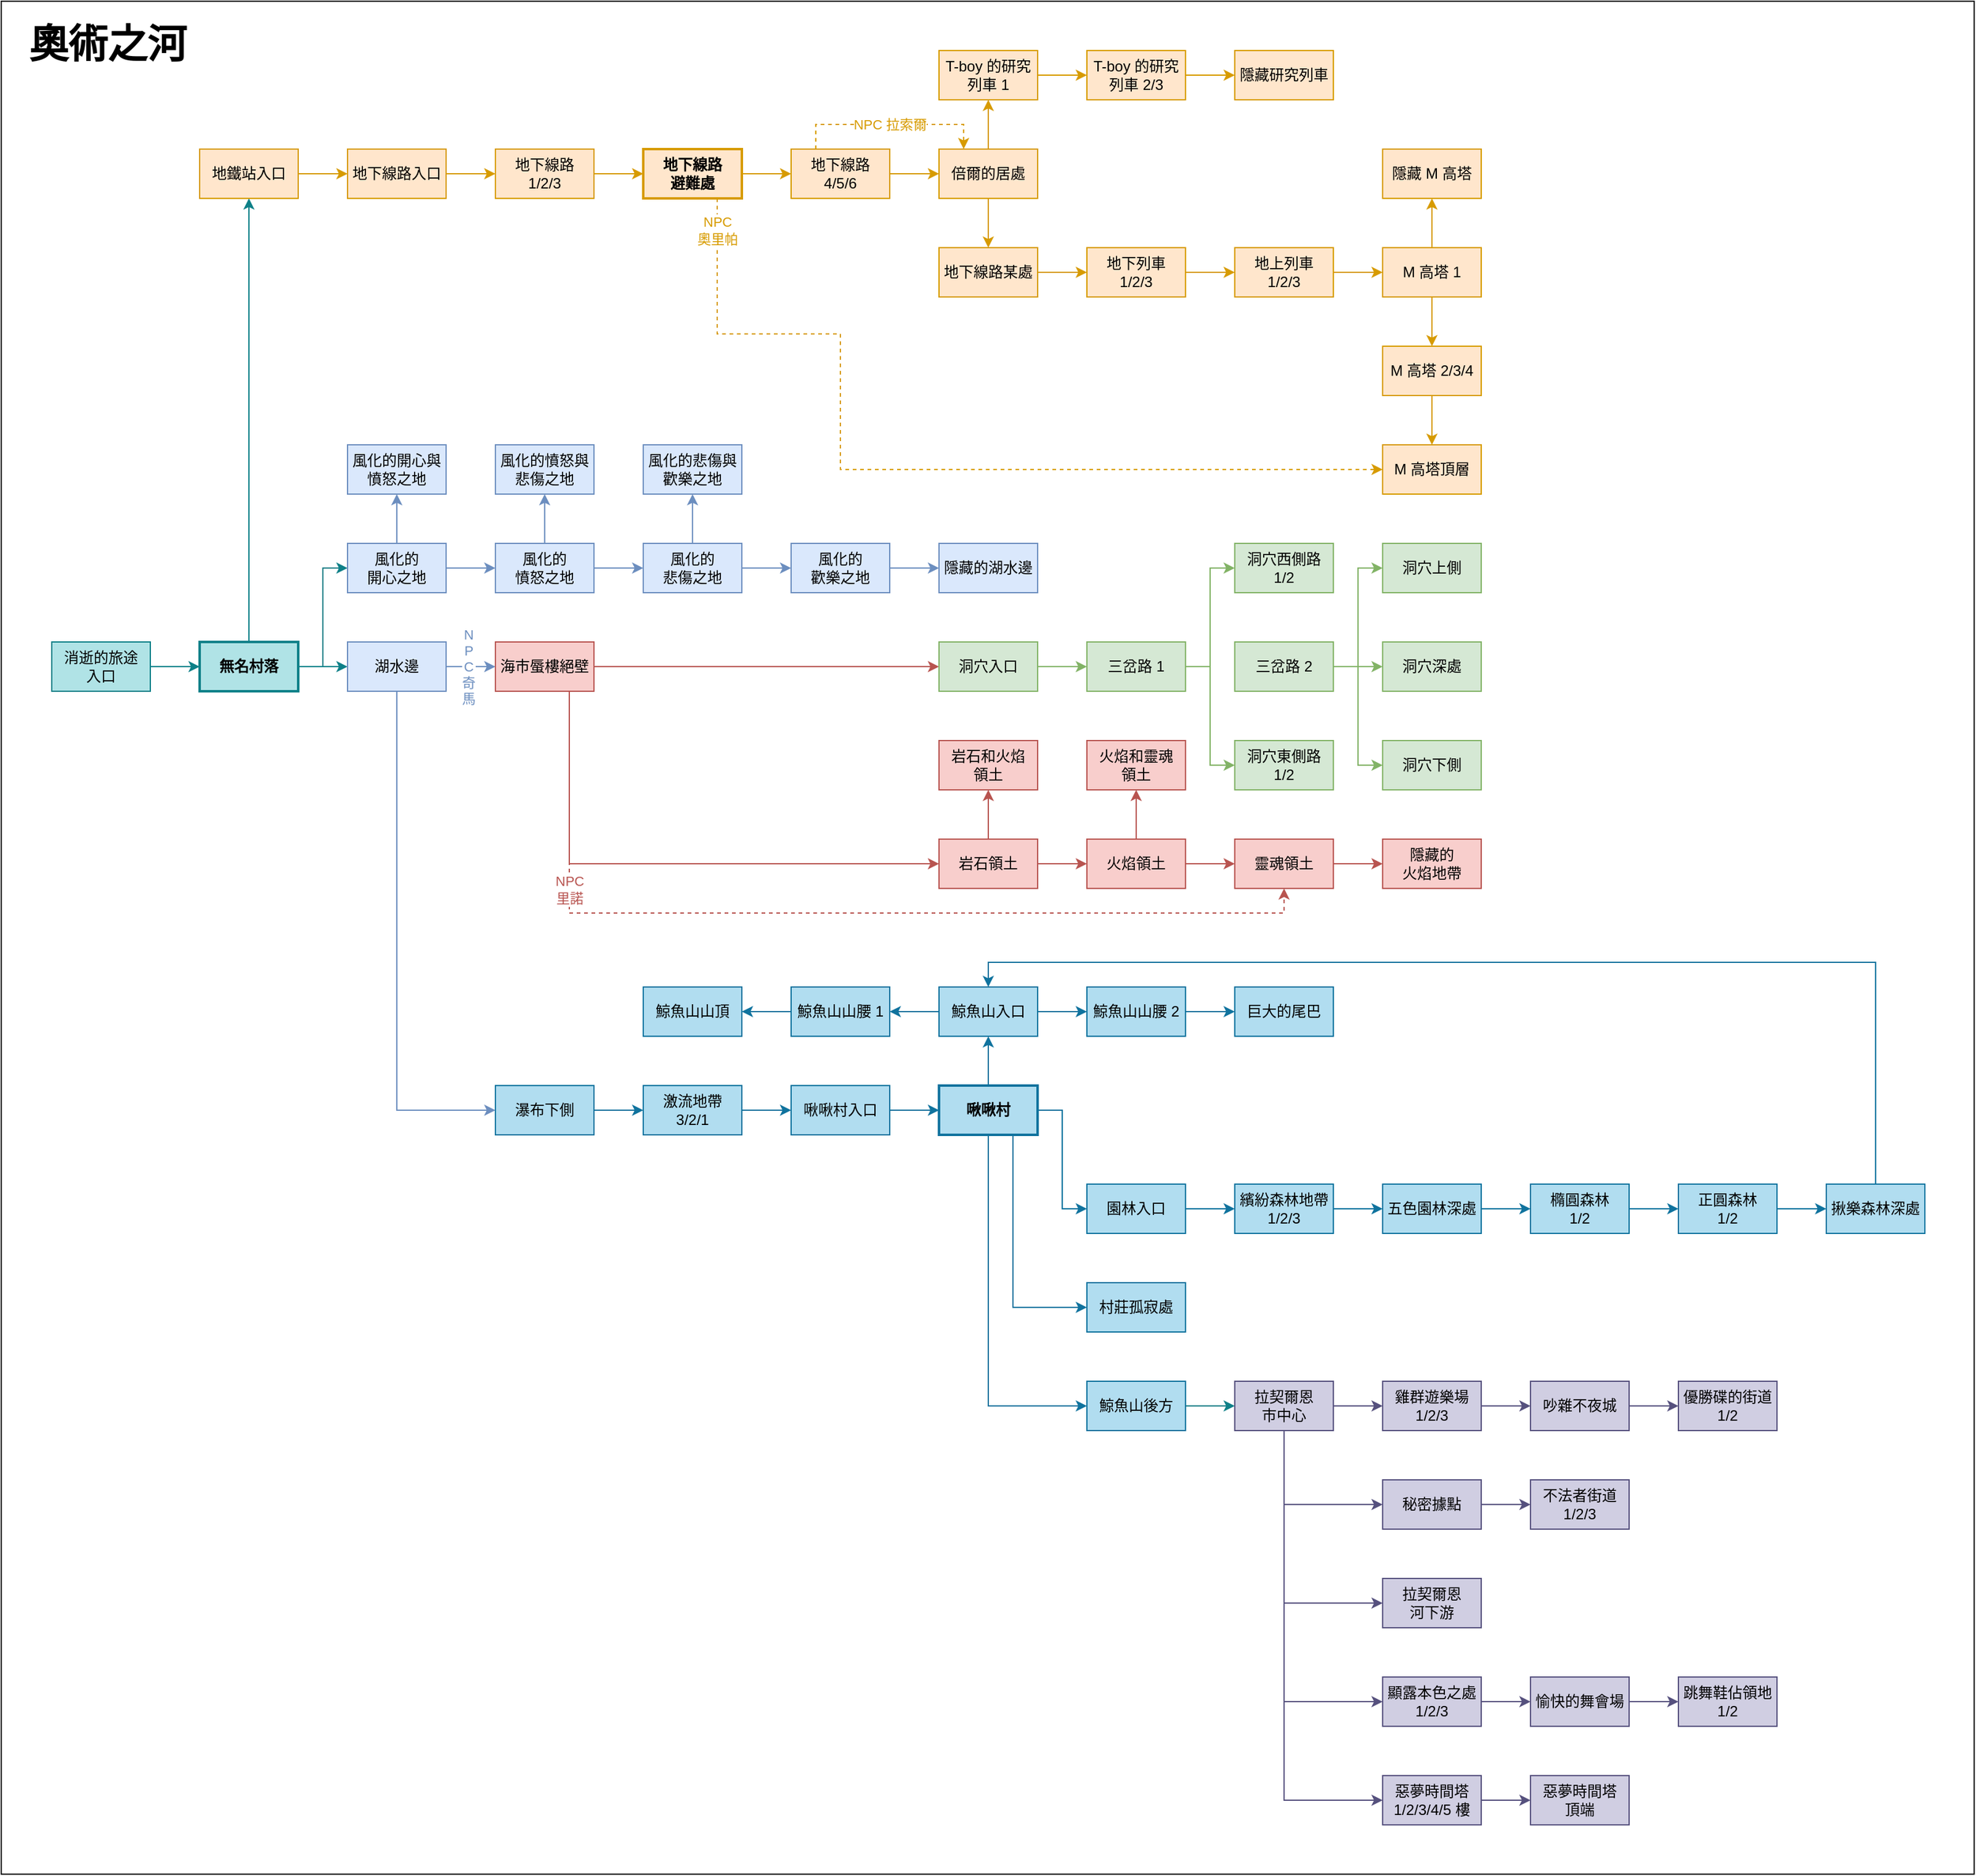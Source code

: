 <mxfile version="24.7.17">
  <diagram name="Page-1" id="98I1_oZJ7lvWs5_vr2ny">
    <mxGraphModel dx="2874" dy="1777" grid="1" gridSize="10" guides="1" tooltips="1" connect="1" arrows="1" fold="1" page="1" pageScale="1" pageWidth="850" pageHeight="1100" math="0" shadow="0">
      <root>
        <mxCell id="0" />
        <mxCell id="1" parent="0" />
        <mxCell id="Q3DIbl1BtEreVl4ZhK06-36" value="" style="rounded=0;whiteSpace=wrap;html=1;" parent="1" vertex="1">
          <mxGeometry x="39" y="40" width="1601" height="1520" as="geometry" />
        </mxCell>
        <mxCell id="d3JcHvjQmQeXnqKImObB-3" style="edgeStyle=orthogonalEdgeStyle;rounded=0;orthogonalLoop=1;jettySize=auto;html=1;exitX=1;exitY=0.5;exitDx=0;exitDy=0;entryX=0;entryY=0.5;entryDx=0;entryDy=0;fillColor=#b0e3e6;strokeColor=#0e8088;" parent="1" source="d3JcHvjQmQeXnqKImObB-1" target="d3JcHvjQmQeXnqKImObB-2" edge="1">
          <mxGeometry relative="1" as="geometry" />
        </mxCell>
        <mxCell id="d3JcHvjQmQeXnqKImObB-1" value="消逝的旅途&lt;br&gt;入口" style="rounded=0;whiteSpace=wrap;html=1;fillColor=#b0e3e6;strokeColor=#0e8088;" parent="1" vertex="1">
          <mxGeometry x="80" y="560" width="80" height="40" as="geometry" />
        </mxCell>
        <mxCell id="d3JcHvjQmQeXnqKImObB-93" style="edgeStyle=orthogonalEdgeStyle;rounded=0;orthogonalLoop=1;jettySize=auto;html=1;exitX=1;exitY=0.5;exitDx=0;exitDy=0;entryX=0;entryY=0.5;entryDx=0;entryDy=0;fillColor=#b0e3e6;strokeColor=#0e8088;" parent="1" source="d3JcHvjQmQeXnqKImObB-2" target="d3JcHvjQmQeXnqKImObB-59" edge="1">
          <mxGeometry relative="1" as="geometry" />
        </mxCell>
        <mxCell id="d3JcHvjQmQeXnqKImObB-96" style="edgeStyle=orthogonalEdgeStyle;rounded=0;orthogonalLoop=1;jettySize=auto;html=1;exitX=1;exitY=0.5;exitDx=0;exitDy=0;entryX=0;entryY=0.5;entryDx=0;entryDy=0;fillColor=#b0e3e6;strokeColor=#0e8088;" parent="1" source="d3JcHvjQmQeXnqKImObB-2" target="d3JcHvjQmQeXnqKImObB-43" edge="1">
          <mxGeometry relative="1" as="geometry" />
        </mxCell>
        <mxCell id="d3JcHvjQmQeXnqKImObB-97" style="edgeStyle=orthogonalEdgeStyle;rounded=0;orthogonalLoop=1;jettySize=auto;html=1;exitX=0.5;exitY=0;exitDx=0;exitDy=0;entryX=0.5;entryY=1;entryDx=0;entryDy=0;fillColor=#b0e3e6;strokeColor=#0e8088;" parent="1" source="d3JcHvjQmQeXnqKImObB-2" target="d3JcHvjQmQeXnqKImObB-4" edge="1">
          <mxGeometry relative="1" as="geometry" />
        </mxCell>
        <mxCell id="d3JcHvjQmQeXnqKImObB-2" value="無名村落" style="rounded=0;whiteSpace=wrap;html=1;fillColor=#b0e3e6;strokeColor=#0e8088;fontStyle=1;strokeWidth=2;" parent="1" vertex="1">
          <mxGeometry x="200" y="560" width="80" height="40" as="geometry" />
        </mxCell>
        <mxCell id="d3JcHvjQmQeXnqKImObB-10" style="edgeStyle=orthogonalEdgeStyle;rounded=0;orthogonalLoop=1;jettySize=auto;html=1;exitX=1;exitY=0.5;exitDx=0;exitDy=0;entryX=0;entryY=0.5;entryDx=0;entryDy=0;fillColor=#ffe6cc;strokeColor=#d79b00;" parent="1" source="d3JcHvjQmQeXnqKImObB-4" target="d3JcHvjQmQeXnqKImObB-5" edge="1">
          <mxGeometry relative="1" as="geometry" />
        </mxCell>
        <mxCell id="d3JcHvjQmQeXnqKImObB-4" value="地鐵站入口" style="rounded=0;whiteSpace=wrap;html=1;fillColor=#ffe6cc;strokeColor=#d79b00;" parent="1" vertex="1">
          <mxGeometry x="200" y="160" width="80" height="40" as="geometry" />
        </mxCell>
        <mxCell id="d3JcHvjQmQeXnqKImObB-11" style="edgeStyle=orthogonalEdgeStyle;rounded=0;orthogonalLoop=1;jettySize=auto;html=1;exitX=1;exitY=0.5;exitDx=0;exitDy=0;entryX=0;entryY=0.5;entryDx=0;entryDy=0;fillColor=#ffe6cc;strokeColor=#d79b00;" parent="1" source="d3JcHvjQmQeXnqKImObB-5" target="d3JcHvjQmQeXnqKImObB-6" edge="1">
          <mxGeometry relative="1" as="geometry" />
        </mxCell>
        <mxCell id="d3JcHvjQmQeXnqKImObB-5" value="地下線路入口" style="rounded=0;whiteSpace=wrap;html=1;fillColor=#ffe6cc;strokeColor=#d79b00;" parent="1" vertex="1">
          <mxGeometry x="320" y="160" width="80" height="40" as="geometry" />
        </mxCell>
        <mxCell id="d3JcHvjQmQeXnqKImObB-12" style="edgeStyle=orthogonalEdgeStyle;rounded=0;orthogonalLoop=1;jettySize=auto;html=1;exitX=1;exitY=0.5;exitDx=0;exitDy=0;entryX=0;entryY=0.5;entryDx=0;entryDy=0;fillColor=#ffe6cc;strokeColor=#d79b00;" parent="1" source="d3JcHvjQmQeXnqKImObB-6" target="d3JcHvjQmQeXnqKImObB-9" edge="1">
          <mxGeometry relative="1" as="geometry">
            <mxPoint x="560" y="180" as="targetPoint" />
          </mxGeometry>
        </mxCell>
        <mxCell id="d3JcHvjQmQeXnqKImObB-6" value="地下線路 1/2/3" style="rounded=0;whiteSpace=wrap;html=1;fillColor=#ffe6cc;strokeColor=#d79b00;" parent="1" vertex="1">
          <mxGeometry x="440" y="160" width="80" height="40" as="geometry" />
        </mxCell>
        <mxCell id="d3JcHvjQmQeXnqKImObB-16" style="edgeStyle=orthogonalEdgeStyle;rounded=0;orthogonalLoop=1;jettySize=auto;html=1;exitX=1;exitY=0.5;exitDx=0;exitDy=0;entryX=0;entryY=0.5;entryDx=0;entryDy=0;fillColor=#ffe6cc;strokeColor=#d79b00;" parent="1" source="d3JcHvjQmQeXnqKImObB-9" target="d3JcHvjQmQeXnqKImObB-15" edge="1">
          <mxGeometry relative="1" as="geometry" />
        </mxCell>
        <mxCell id="uA6WqvITDLGF0Sce4mHZ-1" style="edgeStyle=orthogonalEdgeStyle;rounded=0;orthogonalLoop=1;jettySize=auto;html=1;exitX=0.75;exitY=1;exitDx=0;exitDy=0;entryX=0;entryY=0.5;entryDx=0;entryDy=0;dashed=1;fillColor=#ffe6cc;strokeColor=#d79b00;" parent="1" source="d3JcHvjQmQeXnqKImObB-9" target="d3JcHvjQmQeXnqKImObB-32" edge="1">
          <mxGeometry relative="1" as="geometry">
            <Array as="points">
              <mxPoint x="620" y="310" />
              <mxPoint x="720" y="310" />
              <mxPoint x="720" y="420" />
            </Array>
          </mxGeometry>
        </mxCell>
        <mxCell id="uA6WqvITDLGF0Sce4mHZ-2" value="NPC&lt;br&gt;奧里帕" style="edgeLabel;html=1;align=center;verticalAlign=middle;resizable=0;points=[];fontColor=#D79B00;" parent="uA6WqvITDLGF0Sce4mHZ-1" vertex="1" connectable="0">
          <mxGeometry x="-0.931" relative="1" as="geometry">
            <mxPoint as="offset" />
          </mxGeometry>
        </mxCell>
        <mxCell id="d3JcHvjQmQeXnqKImObB-9" value="地下線路&lt;br&gt;避難處" style="rounded=0;whiteSpace=wrap;html=1;fillColor=#ffe6cc;strokeColor=#d79b00;fontStyle=1;strokeWidth=2;" parent="1" vertex="1">
          <mxGeometry x="560" y="160" width="80" height="40" as="geometry" />
        </mxCell>
        <mxCell id="d3JcHvjQmQeXnqKImObB-25" style="edgeStyle=orthogonalEdgeStyle;rounded=0;orthogonalLoop=1;jettySize=auto;html=1;exitX=1;exitY=0.5;exitDx=0;exitDy=0;entryX=0;entryY=0.5;entryDx=0;entryDy=0;fillColor=#ffe6cc;strokeColor=#d79b00;" parent="1" source="d3JcHvjQmQeXnqKImObB-15" target="d3JcHvjQmQeXnqKImObB-21" edge="1">
          <mxGeometry relative="1" as="geometry" />
        </mxCell>
        <mxCell id="SFGJ2DjizF-hznq4Pdk7-2" style="edgeStyle=orthogonalEdgeStyle;rounded=0;orthogonalLoop=1;jettySize=auto;html=1;exitX=0.25;exitY=0;exitDx=0;exitDy=0;entryX=0.25;entryY=0;entryDx=0;entryDy=0;fillColor=#ffe6cc;strokeColor=#d79b00;dashed=1;" parent="1" source="d3JcHvjQmQeXnqKImObB-15" target="d3JcHvjQmQeXnqKImObB-21" edge="1">
          <mxGeometry relative="1" as="geometry" />
        </mxCell>
        <mxCell id="SFGJ2DjizF-hznq4Pdk7-3" value="NPC 拉索爾" style="edgeLabel;html=1;align=center;verticalAlign=middle;resizable=0;points=[];fontColor=#D79B00;" parent="SFGJ2DjizF-hznq4Pdk7-2" vertex="1" connectable="0">
          <mxGeometry x="-0.438" y="-4" relative="1" as="geometry">
            <mxPoint x="35" y="-4" as="offset" />
          </mxGeometry>
        </mxCell>
        <mxCell id="d3JcHvjQmQeXnqKImObB-15" value="地下線路 4/5/6" style="rounded=0;whiteSpace=wrap;html=1;fillColor=#ffe6cc;strokeColor=#d79b00;" parent="1" vertex="1">
          <mxGeometry x="680" y="160" width="80" height="40" as="geometry" />
        </mxCell>
        <mxCell id="d3JcHvjQmQeXnqKImObB-26" style="edgeStyle=orthogonalEdgeStyle;rounded=0;orthogonalLoop=1;jettySize=auto;html=1;exitX=0.5;exitY=1;exitDx=0;exitDy=0;entryX=0.5;entryY=0;entryDx=0;entryDy=0;fillColor=#ffe6cc;strokeColor=#d79b00;" parent="1" source="d3JcHvjQmQeXnqKImObB-21" target="d3JcHvjQmQeXnqKImObB-22" edge="1">
          <mxGeometry relative="1" as="geometry" />
        </mxCell>
        <mxCell id="SFGJ2DjizF-hznq4Pdk7-1" style="edgeStyle=orthogonalEdgeStyle;rounded=0;orthogonalLoop=1;jettySize=auto;html=1;exitX=0.5;exitY=0;exitDx=0;exitDy=0;entryX=0.5;entryY=1;entryDx=0;entryDy=0;fillColor=#ffe6cc;strokeColor=#d79b00;" parent="1" source="d3JcHvjQmQeXnqKImObB-21" target="d3JcHvjQmQeXnqKImObB-37" edge="1">
          <mxGeometry relative="1" as="geometry" />
        </mxCell>
        <mxCell id="d3JcHvjQmQeXnqKImObB-21" value="倍爾的居處" style="rounded=0;whiteSpace=wrap;html=1;fillColor=#ffe6cc;strokeColor=#d79b00;" parent="1" vertex="1">
          <mxGeometry x="800" y="160" width="80" height="40" as="geometry" />
        </mxCell>
        <mxCell id="d3JcHvjQmQeXnqKImObB-27" style="edgeStyle=orthogonalEdgeStyle;rounded=0;orthogonalLoop=1;jettySize=auto;html=1;exitX=1;exitY=0.5;exitDx=0;exitDy=0;entryX=0;entryY=0.5;entryDx=0;entryDy=0;fillColor=#ffe6cc;strokeColor=#d79b00;" parent="1" source="d3JcHvjQmQeXnqKImObB-22" target="d3JcHvjQmQeXnqKImObB-23" edge="1">
          <mxGeometry relative="1" as="geometry" />
        </mxCell>
        <mxCell id="d3JcHvjQmQeXnqKImObB-22" value="地下線路某處" style="rounded=0;whiteSpace=wrap;html=1;fillColor=#ffe6cc;strokeColor=#d79b00;" parent="1" vertex="1">
          <mxGeometry x="800" y="240" width="80" height="40" as="geometry" />
        </mxCell>
        <mxCell id="d3JcHvjQmQeXnqKImObB-28" style="edgeStyle=orthogonalEdgeStyle;rounded=0;orthogonalLoop=1;jettySize=auto;html=1;exitX=1;exitY=0.5;exitDx=0;exitDy=0;entryX=0;entryY=0.5;entryDx=0;entryDy=0;fillColor=#ffe6cc;strokeColor=#d79b00;" parent="1" source="d3JcHvjQmQeXnqKImObB-23" target="d3JcHvjQmQeXnqKImObB-24" edge="1">
          <mxGeometry relative="1" as="geometry" />
        </mxCell>
        <mxCell id="d3JcHvjQmQeXnqKImObB-23" value="地下列車 1/2/3" style="rounded=0;whiteSpace=wrap;html=1;fillColor=#ffe6cc;strokeColor=#d79b00;" parent="1" vertex="1">
          <mxGeometry x="920" y="240" width="80" height="40" as="geometry" />
        </mxCell>
        <mxCell id="d3JcHvjQmQeXnqKImObB-33" style="edgeStyle=orthogonalEdgeStyle;rounded=0;orthogonalLoop=1;jettySize=auto;html=1;exitX=1;exitY=0.5;exitDx=0;exitDy=0;entryX=0;entryY=0.5;entryDx=0;entryDy=0;fillColor=#ffe6cc;strokeColor=#d79b00;" parent="1" source="d3JcHvjQmQeXnqKImObB-24" target="d3JcHvjQmQeXnqKImObB-29" edge="1">
          <mxGeometry relative="1" as="geometry" />
        </mxCell>
        <mxCell id="d3JcHvjQmQeXnqKImObB-24" value="地上列車 1/2/3" style="rounded=0;whiteSpace=wrap;html=1;fillColor=#ffe6cc;strokeColor=#d79b00;" parent="1" vertex="1">
          <mxGeometry x="1040" y="240" width="80" height="40" as="geometry" />
        </mxCell>
        <mxCell id="d3JcHvjQmQeXnqKImObB-35" style="edgeStyle=orthogonalEdgeStyle;rounded=0;orthogonalLoop=1;jettySize=auto;html=1;exitX=0.5;exitY=1;exitDx=0;exitDy=0;entryX=0.5;entryY=0;entryDx=0;entryDy=0;fillColor=#ffe6cc;strokeColor=#d79b00;" parent="1" source="d3JcHvjQmQeXnqKImObB-29" target="d3JcHvjQmQeXnqKImObB-31" edge="1">
          <mxGeometry relative="1" as="geometry" />
        </mxCell>
        <mxCell id="d3JcHvjQmQeXnqKImObB-62" style="edgeStyle=orthogonalEdgeStyle;rounded=0;orthogonalLoop=1;jettySize=auto;html=1;exitX=0.5;exitY=0;exitDx=0;exitDy=0;entryX=0.5;entryY=1;entryDx=0;entryDy=0;fillColor=#ffe6cc;strokeColor=#d79b00;" parent="1" source="d3JcHvjQmQeXnqKImObB-29" target="d3JcHvjQmQeXnqKImObB-30" edge="1">
          <mxGeometry relative="1" as="geometry" />
        </mxCell>
        <mxCell id="d3JcHvjQmQeXnqKImObB-29" value="M 高塔 1" style="rounded=0;whiteSpace=wrap;html=1;fillColor=#ffe6cc;strokeColor=#d79b00;" parent="1" vertex="1">
          <mxGeometry x="1160" y="240" width="80" height="40" as="geometry" />
        </mxCell>
        <mxCell id="d3JcHvjQmQeXnqKImObB-30" value="隱藏 M 高塔" style="rounded=0;whiteSpace=wrap;html=1;fillColor=#ffe6cc;strokeColor=#d79b00;" parent="1" vertex="1">
          <mxGeometry x="1160" y="160" width="80" height="40" as="geometry" />
        </mxCell>
        <mxCell id="d3JcHvjQmQeXnqKImObB-36" style="edgeStyle=orthogonalEdgeStyle;rounded=0;orthogonalLoop=1;jettySize=auto;html=1;exitX=0.5;exitY=1;exitDx=0;exitDy=0;entryX=0.5;entryY=0;entryDx=0;entryDy=0;fillColor=#ffe6cc;strokeColor=#d79b00;" parent="1" source="d3JcHvjQmQeXnqKImObB-31" target="d3JcHvjQmQeXnqKImObB-32" edge="1">
          <mxGeometry relative="1" as="geometry" />
        </mxCell>
        <mxCell id="d3JcHvjQmQeXnqKImObB-31" value="M 高塔 2/3/4" style="rounded=0;whiteSpace=wrap;html=1;fillColor=#ffe6cc;strokeColor=#d79b00;" parent="1" vertex="1">
          <mxGeometry x="1160" y="320" width="80" height="40" as="geometry" />
        </mxCell>
        <mxCell id="d3JcHvjQmQeXnqKImObB-32" value="M 高塔頂層" style="rounded=0;whiteSpace=wrap;html=1;fillColor=#ffe6cc;strokeColor=#d79b00;" parent="1" vertex="1">
          <mxGeometry x="1160" y="400" width="80" height="40" as="geometry" />
        </mxCell>
        <mxCell id="d3JcHvjQmQeXnqKImObB-39" style="edgeStyle=orthogonalEdgeStyle;rounded=0;orthogonalLoop=1;jettySize=auto;html=1;exitX=1;exitY=0.5;exitDx=0;exitDy=0;fillColor=#ffe6cc;strokeColor=#d79b00;" parent="1" source="d3JcHvjQmQeXnqKImObB-37" target="d3JcHvjQmQeXnqKImObB-38" edge="1">
          <mxGeometry relative="1" as="geometry" />
        </mxCell>
        <mxCell id="d3JcHvjQmQeXnqKImObB-37" value="T-boy 的研究列車 1" style="rounded=0;whiteSpace=wrap;html=1;fillColor=#ffe6cc;strokeColor=#d79b00;" parent="1" vertex="1">
          <mxGeometry x="800" y="80" width="80" height="40" as="geometry" />
        </mxCell>
        <mxCell id="d3JcHvjQmQeXnqKImObB-41" style="edgeStyle=orthogonalEdgeStyle;rounded=0;orthogonalLoop=1;jettySize=auto;html=1;exitX=1;exitY=0.5;exitDx=0;exitDy=0;entryX=0;entryY=0.5;entryDx=0;entryDy=0;fillColor=#ffe6cc;strokeColor=#d79b00;" parent="1" source="d3JcHvjQmQeXnqKImObB-38" target="d3JcHvjQmQeXnqKImObB-40" edge="1">
          <mxGeometry relative="1" as="geometry" />
        </mxCell>
        <mxCell id="d3JcHvjQmQeXnqKImObB-38" value="T-boy 的研究列車 2/3" style="rounded=0;whiteSpace=wrap;html=1;fillColor=#ffe6cc;strokeColor=#d79b00;" parent="1" vertex="1">
          <mxGeometry x="920" y="80" width="80" height="40" as="geometry" />
        </mxCell>
        <mxCell id="d3JcHvjQmQeXnqKImObB-40" value="隱藏研究列車" style="rounded=0;whiteSpace=wrap;html=1;fillColor=#ffe6cc;strokeColor=#d79b00;" parent="1" vertex="1">
          <mxGeometry x="1040" y="80" width="80" height="40" as="geometry" />
        </mxCell>
        <mxCell id="d3JcHvjQmQeXnqKImObB-52" style="edgeStyle=orthogonalEdgeStyle;rounded=0;orthogonalLoop=1;jettySize=auto;html=1;exitX=1;exitY=0.5;exitDx=0;exitDy=0;entryX=0;entryY=0.5;entryDx=0;entryDy=0;fillColor=#dae8fc;strokeColor=#6c8ebf;" parent="1" source="d3JcHvjQmQeXnqKImObB-43" target="d3JcHvjQmQeXnqKImObB-45" edge="1">
          <mxGeometry relative="1" as="geometry" />
        </mxCell>
        <mxCell id="d3JcHvjQmQeXnqKImObB-56" style="edgeStyle=orthogonalEdgeStyle;rounded=0;orthogonalLoop=1;jettySize=auto;html=1;exitX=0.5;exitY=0;exitDx=0;exitDy=0;entryX=0.5;entryY=1;entryDx=0;entryDy=0;fillColor=#dae8fc;strokeColor=#6c8ebf;" parent="1" source="d3JcHvjQmQeXnqKImObB-43" target="d3JcHvjQmQeXnqKImObB-44" edge="1">
          <mxGeometry relative="1" as="geometry" />
        </mxCell>
        <mxCell id="d3JcHvjQmQeXnqKImObB-43" value="風化的&lt;br&gt;開心之地" style="rounded=0;whiteSpace=wrap;html=1;fillColor=#dae8fc;strokeColor=#6c8ebf;" parent="1" vertex="1">
          <mxGeometry x="320" y="480" width="80" height="40" as="geometry" />
        </mxCell>
        <mxCell id="d3JcHvjQmQeXnqKImObB-44" value="風化的開心與憤怒之地" style="rounded=0;whiteSpace=wrap;html=1;fillColor=#dae8fc;strokeColor=#6c8ebf;" parent="1" vertex="1">
          <mxGeometry x="320" y="400" width="80" height="40" as="geometry" />
        </mxCell>
        <mxCell id="d3JcHvjQmQeXnqKImObB-53" style="edgeStyle=orthogonalEdgeStyle;rounded=0;orthogonalLoop=1;jettySize=auto;html=1;exitX=1;exitY=0.5;exitDx=0;exitDy=0;entryX=0;entryY=0.5;entryDx=0;entryDy=0;fillColor=#dae8fc;strokeColor=#6c8ebf;" parent="1" source="d3JcHvjQmQeXnqKImObB-45" target="d3JcHvjQmQeXnqKImObB-47" edge="1">
          <mxGeometry relative="1" as="geometry" />
        </mxCell>
        <mxCell id="d3JcHvjQmQeXnqKImObB-57" style="edgeStyle=orthogonalEdgeStyle;rounded=0;orthogonalLoop=1;jettySize=auto;html=1;exitX=0.5;exitY=0;exitDx=0;exitDy=0;entryX=0.5;entryY=1;entryDx=0;entryDy=0;fillColor=#dae8fc;strokeColor=#6c8ebf;" parent="1" source="d3JcHvjQmQeXnqKImObB-45" target="d3JcHvjQmQeXnqKImObB-46" edge="1">
          <mxGeometry relative="1" as="geometry" />
        </mxCell>
        <mxCell id="d3JcHvjQmQeXnqKImObB-45" value="風化的&lt;br&gt;憤怒之地" style="rounded=0;whiteSpace=wrap;html=1;fillColor=#dae8fc;strokeColor=#6c8ebf;" parent="1" vertex="1">
          <mxGeometry x="440" y="480" width="80" height="40" as="geometry" />
        </mxCell>
        <mxCell id="d3JcHvjQmQeXnqKImObB-46" value="風化的憤怒與悲傷之地" style="rounded=0;whiteSpace=wrap;html=1;fillColor=#dae8fc;strokeColor=#6c8ebf;" parent="1" vertex="1">
          <mxGeometry x="440" y="400" width="80" height="40" as="geometry" />
        </mxCell>
        <mxCell id="d3JcHvjQmQeXnqKImObB-54" style="edgeStyle=orthogonalEdgeStyle;rounded=0;orthogonalLoop=1;jettySize=auto;html=1;exitX=1;exitY=0.5;exitDx=0;exitDy=0;entryX=0;entryY=0.5;entryDx=0;entryDy=0;fillColor=#dae8fc;strokeColor=#6c8ebf;" parent="1" source="d3JcHvjQmQeXnqKImObB-47" target="d3JcHvjQmQeXnqKImObB-49" edge="1">
          <mxGeometry relative="1" as="geometry" />
        </mxCell>
        <mxCell id="d3JcHvjQmQeXnqKImObB-58" style="edgeStyle=orthogonalEdgeStyle;rounded=0;orthogonalLoop=1;jettySize=auto;html=1;exitX=0.5;exitY=0;exitDx=0;exitDy=0;entryX=0.5;entryY=1;entryDx=0;entryDy=0;fillColor=#dae8fc;strokeColor=#6c8ebf;" parent="1" source="d3JcHvjQmQeXnqKImObB-47" target="d3JcHvjQmQeXnqKImObB-48" edge="1">
          <mxGeometry relative="1" as="geometry" />
        </mxCell>
        <mxCell id="d3JcHvjQmQeXnqKImObB-47" value="風化的&lt;br&gt;悲傷之地" style="rounded=0;whiteSpace=wrap;html=1;fillColor=#dae8fc;strokeColor=#6c8ebf;" parent="1" vertex="1">
          <mxGeometry x="560" y="480" width="80" height="40" as="geometry" />
        </mxCell>
        <mxCell id="d3JcHvjQmQeXnqKImObB-48" value="風化的悲傷與歡樂之地" style="rounded=0;whiteSpace=wrap;html=1;fillColor=#dae8fc;strokeColor=#6c8ebf;" parent="1" vertex="1">
          <mxGeometry x="560" y="400" width="80" height="40" as="geometry" />
        </mxCell>
        <mxCell id="d3JcHvjQmQeXnqKImObB-92" style="edgeStyle=orthogonalEdgeStyle;rounded=0;orthogonalLoop=1;jettySize=auto;html=1;exitX=1;exitY=0.5;exitDx=0;exitDy=0;entryX=0;entryY=0.5;entryDx=0;entryDy=0;fillColor=#dae8fc;strokeColor=#6c8ebf;" parent="1" source="d3JcHvjQmQeXnqKImObB-49" target="d3JcHvjQmQeXnqKImObB-51" edge="1">
          <mxGeometry relative="1" as="geometry" />
        </mxCell>
        <mxCell id="d3JcHvjQmQeXnqKImObB-49" value="風化的&lt;br&gt;歡樂之地" style="rounded=0;whiteSpace=wrap;html=1;fillColor=#dae8fc;strokeColor=#6c8ebf;" parent="1" vertex="1">
          <mxGeometry x="680" y="480" width="80" height="40" as="geometry" />
        </mxCell>
        <mxCell id="d3JcHvjQmQeXnqKImObB-51" value="隱藏的湖水邊" style="rounded=0;whiteSpace=wrap;html=1;fillColor=#dae8fc;strokeColor=#6c8ebf;" parent="1" vertex="1">
          <mxGeometry x="800" y="480" width="80" height="40" as="geometry" />
        </mxCell>
        <mxCell id="d3JcHvjQmQeXnqKImObB-78" style="edgeStyle=orthogonalEdgeStyle;rounded=0;orthogonalLoop=1;jettySize=auto;html=1;exitX=1;exitY=0.5;exitDx=0;exitDy=0;fillColor=#dae8fc;strokeColor=#6c8ebf;" parent="1" source="d3JcHvjQmQeXnqKImObB-59" target="d3JcHvjQmQeXnqKImObB-60" edge="1">
          <mxGeometry relative="1" as="geometry" />
        </mxCell>
        <mxCell id="uA6WqvITDLGF0Sce4mHZ-5" value="&lt;div&gt;N&lt;br&gt;&lt;/div&gt;&lt;div&gt;P&lt;/div&gt;&lt;div&gt;C&lt;/div&gt;&lt;div&gt;奇&lt;div&gt;馬&lt;/div&gt;&lt;/div&gt;" style="edgeLabel;html=1;align=center;verticalAlign=middle;resizable=0;points=[];fontColor=#6C8EBF;" parent="d3JcHvjQmQeXnqKImObB-78" vertex="1" connectable="0">
          <mxGeometry x="-0.129" relative="1" as="geometry">
            <mxPoint as="offset" />
          </mxGeometry>
        </mxCell>
        <mxCell id="d3JcHvjQmQeXnqKImObB-59" value="湖水邊" style="rounded=0;whiteSpace=wrap;html=1;fillColor=#dae8fc;strokeColor=#6c8ebf;" parent="1" vertex="1">
          <mxGeometry x="320" y="560" width="80" height="40" as="geometry" />
        </mxCell>
        <mxCell id="d3JcHvjQmQeXnqKImObB-79" style="edgeStyle=orthogonalEdgeStyle;rounded=0;orthogonalLoop=1;jettySize=auto;html=1;exitX=1;exitY=0.5;exitDx=0;exitDy=0;entryX=0;entryY=0.5;entryDx=0;entryDy=0;fillColor=#f8cecc;strokeColor=#b85450;" parent="1" source="d3JcHvjQmQeXnqKImObB-60" target="d3JcHvjQmQeXnqKImObB-61" edge="1">
          <mxGeometry relative="1" as="geometry" />
        </mxCell>
        <mxCell id="d3JcHvjQmQeXnqKImObB-86" style="edgeStyle=orthogonalEdgeStyle;rounded=0;orthogonalLoop=1;jettySize=auto;html=1;exitX=0.75;exitY=1;exitDx=0;exitDy=0;entryX=0;entryY=0.5;entryDx=0;entryDy=0;fillColor=#f8cecc;strokeColor=#b85450;" parent="1" source="d3JcHvjQmQeXnqKImObB-60" target="d3JcHvjQmQeXnqKImObB-80" edge="1">
          <mxGeometry relative="1" as="geometry" />
        </mxCell>
        <mxCell id="d3JcHvjQmQeXnqKImObB-98" style="edgeStyle=orthogonalEdgeStyle;rounded=0;orthogonalLoop=1;jettySize=auto;html=1;exitX=0.75;exitY=1;exitDx=0;exitDy=0;entryX=0.5;entryY=1;entryDx=0;entryDy=0;fillColor=#f8cecc;strokeColor=#b85450;dashed=1;" parent="1" source="d3JcHvjQmQeXnqKImObB-60" target="d3JcHvjQmQeXnqKImObB-84" edge="1">
          <mxGeometry relative="1" as="geometry" />
        </mxCell>
        <mxCell id="d3JcHvjQmQeXnqKImObB-99" value="NPC&lt;div&gt;里諾&lt;/div&gt;" style="edgeLabel;html=1;align=center;verticalAlign=middle;resizable=0;points=[];rotation=0;fontColor=#B85450;" parent="d3JcHvjQmQeXnqKImObB-98" vertex="1" connectable="0">
          <mxGeometry x="-0.775" y="2" relative="1" as="geometry">
            <mxPoint x="-2" y="73" as="offset" />
          </mxGeometry>
        </mxCell>
        <mxCell id="Q3DIbl1BtEreVl4ZhK06-28" style="edgeStyle=orthogonalEdgeStyle;rounded=0;orthogonalLoop=1;jettySize=auto;html=1;exitX=0.5;exitY=1;exitDx=0;exitDy=0;entryX=0;entryY=0.5;entryDx=0;entryDy=0;fillColor=#dae8fc;strokeColor=#6c8ebf;" parent="1" source="d3JcHvjQmQeXnqKImObB-59" target="Q3DIbl1BtEreVl4ZhK06-2" edge="1">
          <mxGeometry relative="1" as="geometry" />
        </mxCell>
        <mxCell id="d3JcHvjQmQeXnqKImObB-60" value="海市蜃樓絕壁" style="rounded=0;whiteSpace=wrap;html=1;fillColor=#f8cecc;strokeColor=#b85450;fontSize=12;" parent="1" vertex="1">
          <mxGeometry x="440" y="560" width="80" height="40" as="geometry" />
        </mxCell>
        <mxCell id="d3JcHvjQmQeXnqKImObB-68" style="edgeStyle=orthogonalEdgeStyle;rounded=0;orthogonalLoop=1;jettySize=auto;html=1;exitX=1;exitY=0.5;exitDx=0;exitDy=0;entryX=0;entryY=0.5;entryDx=0;entryDy=0;fillColor=#d5e8d4;strokeColor=#82b366;" parent="1" source="d3JcHvjQmQeXnqKImObB-61" target="d3JcHvjQmQeXnqKImObB-63" edge="1">
          <mxGeometry relative="1" as="geometry" />
        </mxCell>
        <mxCell id="d3JcHvjQmQeXnqKImObB-61" value="洞穴入口" style="rounded=0;whiteSpace=wrap;html=1;fillColor=#d5e8d4;strokeColor=#82b366;" parent="1" vertex="1">
          <mxGeometry x="800" y="560" width="80" height="40" as="geometry" />
        </mxCell>
        <mxCell id="d3JcHvjQmQeXnqKImObB-69" style="edgeStyle=orthogonalEdgeStyle;rounded=0;orthogonalLoop=1;jettySize=auto;html=1;exitX=1;exitY=0.5;exitDx=0;exitDy=0;entryX=0;entryY=0.5;entryDx=0;entryDy=0;fillColor=#d5e8d4;strokeColor=#82b366;" parent="1" source="d3JcHvjQmQeXnqKImObB-63" target="d3JcHvjQmQeXnqKImObB-64" edge="1">
          <mxGeometry relative="1" as="geometry" />
        </mxCell>
        <mxCell id="d3JcHvjQmQeXnqKImObB-70" style="edgeStyle=orthogonalEdgeStyle;rounded=0;orthogonalLoop=1;jettySize=auto;html=1;exitX=1;exitY=0.5;exitDx=0;exitDy=0;entryX=0;entryY=0.5;entryDx=0;entryDy=0;fillColor=#d5e8d4;strokeColor=#82b366;" parent="1" source="d3JcHvjQmQeXnqKImObB-63" target="d3JcHvjQmQeXnqKImObB-66" edge="1">
          <mxGeometry relative="1" as="geometry" />
        </mxCell>
        <mxCell id="d3JcHvjQmQeXnqKImObB-63" value="三岔路 1" style="rounded=0;whiteSpace=wrap;html=1;fillColor=#d5e8d4;strokeColor=#82b366;" parent="1" vertex="1">
          <mxGeometry x="920" y="560" width="80" height="40" as="geometry" />
        </mxCell>
        <mxCell id="d3JcHvjQmQeXnqKImObB-64" value="洞穴西側路 1/2" style="rounded=0;whiteSpace=wrap;html=1;fillColor=#d5e8d4;strokeColor=#82b366;" parent="1" vertex="1">
          <mxGeometry x="1040" y="480" width="80" height="40" as="geometry" />
        </mxCell>
        <mxCell id="d3JcHvjQmQeXnqKImObB-66" value="洞穴東側路 1/2" style="rounded=0;whiteSpace=wrap;html=1;fillColor=#d5e8d4;strokeColor=#82b366;" parent="1" vertex="1">
          <mxGeometry x="1040" y="640" width="80" height="40" as="geometry" />
        </mxCell>
        <mxCell id="d3JcHvjQmQeXnqKImObB-75" style="edgeStyle=orthogonalEdgeStyle;rounded=0;orthogonalLoop=1;jettySize=auto;html=1;exitX=1;exitY=0.5;exitDx=0;exitDy=0;entryX=0;entryY=0.5;entryDx=0;entryDy=0;fillColor=#d5e8d4;strokeColor=#82b366;" parent="1" source="d3JcHvjQmQeXnqKImObB-71" target="d3JcHvjQmQeXnqKImObB-73" edge="1">
          <mxGeometry relative="1" as="geometry" />
        </mxCell>
        <mxCell id="d3JcHvjQmQeXnqKImObB-76" style="edgeStyle=orthogonalEdgeStyle;rounded=0;orthogonalLoop=1;jettySize=auto;html=1;exitX=1;exitY=0.5;exitDx=0;exitDy=0;entryX=0;entryY=0.5;entryDx=0;entryDy=0;fillColor=#d5e8d4;strokeColor=#82b366;" parent="1" source="d3JcHvjQmQeXnqKImObB-71" target="d3JcHvjQmQeXnqKImObB-74" edge="1">
          <mxGeometry relative="1" as="geometry" />
        </mxCell>
        <mxCell id="d3JcHvjQmQeXnqKImObB-77" style="edgeStyle=orthogonalEdgeStyle;rounded=0;orthogonalLoop=1;jettySize=auto;html=1;exitX=1;exitY=0.5;exitDx=0;exitDy=0;entryX=0;entryY=0.5;entryDx=0;entryDy=0;fillColor=#d5e8d4;strokeColor=#82b366;" parent="1" source="d3JcHvjQmQeXnqKImObB-71" target="d3JcHvjQmQeXnqKImObB-72" edge="1">
          <mxGeometry relative="1" as="geometry" />
        </mxCell>
        <mxCell id="d3JcHvjQmQeXnqKImObB-71" value="三岔路 2" style="rounded=0;whiteSpace=wrap;html=1;fillColor=#d5e8d4;strokeColor=#82b366;" parent="1" vertex="1">
          <mxGeometry x="1040" y="560" width="80" height="40" as="geometry" />
        </mxCell>
        <mxCell id="d3JcHvjQmQeXnqKImObB-72" value="洞穴下側" style="rounded=0;whiteSpace=wrap;html=1;fillColor=#d5e8d4;strokeColor=#82b366;" parent="1" vertex="1">
          <mxGeometry x="1160" y="640" width="80" height="40" as="geometry" />
        </mxCell>
        <mxCell id="d3JcHvjQmQeXnqKImObB-73" value="洞穴上側" style="rounded=0;whiteSpace=wrap;html=1;fillColor=#d5e8d4;strokeColor=#82b366;" parent="1" vertex="1">
          <mxGeometry x="1160" y="480" width="80" height="40" as="geometry" />
        </mxCell>
        <mxCell id="d3JcHvjQmQeXnqKImObB-74" value="洞穴深處" style="rounded=0;whiteSpace=wrap;html=1;fillColor=#d5e8d4;strokeColor=#82b366;" parent="1" vertex="1">
          <mxGeometry x="1160" y="560" width="80" height="40" as="geometry" />
        </mxCell>
        <mxCell id="d3JcHvjQmQeXnqKImObB-87" style="edgeStyle=orthogonalEdgeStyle;rounded=0;orthogonalLoop=1;jettySize=auto;html=1;exitX=0.5;exitY=0;exitDx=0;exitDy=0;entryX=0.5;entryY=1;entryDx=0;entryDy=0;fillColor=#f8cecc;strokeColor=#b85450;" parent="1" source="d3JcHvjQmQeXnqKImObB-80" target="d3JcHvjQmQeXnqKImObB-81" edge="1">
          <mxGeometry relative="1" as="geometry" />
        </mxCell>
        <mxCell id="d3JcHvjQmQeXnqKImObB-88" style="edgeStyle=orthogonalEdgeStyle;rounded=0;orthogonalLoop=1;jettySize=auto;html=1;exitX=1;exitY=0.5;exitDx=0;exitDy=0;entryX=0;entryY=0.5;entryDx=0;entryDy=0;fillColor=#f8cecc;strokeColor=#b85450;" parent="1" source="d3JcHvjQmQeXnqKImObB-80" target="d3JcHvjQmQeXnqKImObB-82" edge="1">
          <mxGeometry relative="1" as="geometry" />
        </mxCell>
        <mxCell id="d3JcHvjQmQeXnqKImObB-80" value="岩石領土" style="rounded=0;whiteSpace=wrap;html=1;fillColor=#f8cecc;strokeColor=#b85450;" parent="1" vertex="1">
          <mxGeometry x="800" y="720" width="80" height="40" as="geometry" />
        </mxCell>
        <mxCell id="d3JcHvjQmQeXnqKImObB-81" value="岩石和火焰&lt;br&gt;領土" style="rounded=0;whiteSpace=wrap;html=1;fillColor=#f8cecc;strokeColor=#b85450;" parent="1" vertex="1">
          <mxGeometry x="800" y="640" width="80" height="40" as="geometry" />
        </mxCell>
        <mxCell id="d3JcHvjQmQeXnqKImObB-89" style="edgeStyle=orthogonalEdgeStyle;rounded=0;orthogonalLoop=1;jettySize=auto;html=1;exitX=0.5;exitY=0;exitDx=0;exitDy=0;entryX=0.5;entryY=1;entryDx=0;entryDy=0;fillColor=#f8cecc;strokeColor=#b85450;" parent="1" source="d3JcHvjQmQeXnqKImObB-82" target="d3JcHvjQmQeXnqKImObB-83" edge="1">
          <mxGeometry relative="1" as="geometry" />
        </mxCell>
        <mxCell id="d3JcHvjQmQeXnqKImObB-90" style="edgeStyle=orthogonalEdgeStyle;rounded=0;orthogonalLoop=1;jettySize=auto;html=1;exitX=1;exitY=0.5;exitDx=0;exitDy=0;entryX=0;entryY=0.5;entryDx=0;entryDy=0;fillColor=#f8cecc;strokeColor=#b85450;" parent="1" source="d3JcHvjQmQeXnqKImObB-82" target="d3JcHvjQmQeXnqKImObB-84" edge="1">
          <mxGeometry relative="1" as="geometry" />
        </mxCell>
        <mxCell id="d3JcHvjQmQeXnqKImObB-82" value="火焰領土" style="rounded=0;whiteSpace=wrap;html=1;fillColor=#f8cecc;strokeColor=#b85450;" parent="1" vertex="1">
          <mxGeometry x="920" y="720" width="80" height="40" as="geometry" />
        </mxCell>
        <mxCell id="d3JcHvjQmQeXnqKImObB-83" value="火焰和靈魂&lt;br&gt;領土" style="rounded=0;whiteSpace=wrap;html=1;fillColor=#f8cecc;strokeColor=#b85450;" parent="1" vertex="1">
          <mxGeometry x="920" y="640" width="80" height="40" as="geometry" />
        </mxCell>
        <mxCell id="d3JcHvjQmQeXnqKImObB-91" style="edgeStyle=orthogonalEdgeStyle;rounded=0;orthogonalLoop=1;jettySize=auto;html=1;exitX=1;exitY=0.5;exitDx=0;exitDy=0;entryX=0;entryY=0.5;entryDx=0;entryDy=0;fillColor=#f8cecc;strokeColor=#b85450;" parent="1" source="d3JcHvjQmQeXnqKImObB-84" target="d3JcHvjQmQeXnqKImObB-85" edge="1">
          <mxGeometry relative="1" as="geometry" />
        </mxCell>
        <mxCell id="d3JcHvjQmQeXnqKImObB-84" value="靈魂領土" style="rounded=0;whiteSpace=wrap;html=1;fillColor=#f8cecc;strokeColor=#b85450;" parent="1" vertex="1">
          <mxGeometry x="1040" y="720" width="80" height="40" as="geometry" />
        </mxCell>
        <mxCell id="d3JcHvjQmQeXnqKImObB-85" value="隱藏的&lt;br&gt;火焰地帶" style="rounded=0;whiteSpace=wrap;html=1;fillColor=#f8cecc;strokeColor=#b85450;" parent="1" vertex="1">
          <mxGeometry x="1160" y="720" width="80" height="40" as="geometry" />
        </mxCell>
        <mxCell id="d3JcHvjQmQeXnqKImObB-102" value="奧術之河" style="text;html=1;align=center;verticalAlign=middle;resizable=0;points=[];autosize=1;strokeColor=none;fillColor=none;fontSize=32;fontStyle=1" parent="1" vertex="1">
          <mxGeometry x="50" y="50" width="150" height="50" as="geometry" />
        </mxCell>
        <mxCell id="Q3DIbl1BtEreVl4ZhK06-12" style="edgeStyle=orthogonalEdgeStyle;rounded=0;orthogonalLoop=1;jettySize=auto;html=1;exitX=1;exitY=0.5;exitDx=0;exitDy=0;entryX=0;entryY=0.5;entryDx=0;entryDy=0;fillColor=#b1ddf0;strokeColor=#10739e;" parent="1" source="Q3DIbl1BtEreVl4ZhK06-2" target="Q3DIbl1BtEreVl4ZhK06-3" edge="1">
          <mxGeometry relative="1" as="geometry" />
        </mxCell>
        <mxCell id="Q3DIbl1BtEreVl4ZhK06-2" value="瀑布下側" style="rounded=0;whiteSpace=wrap;html=1;fillColor=#b1ddf0;strokeColor=#10739e;" parent="1" vertex="1">
          <mxGeometry x="440" y="920" width="80" height="40" as="geometry" />
        </mxCell>
        <mxCell id="Q3DIbl1BtEreVl4ZhK06-13" style="edgeStyle=orthogonalEdgeStyle;rounded=0;orthogonalLoop=1;jettySize=auto;html=1;exitX=1;exitY=0.5;exitDx=0;exitDy=0;fillColor=#b1ddf0;strokeColor=#10739e;" parent="1" source="Q3DIbl1BtEreVl4ZhK06-3" target="Q3DIbl1BtEreVl4ZhK06-4" edge="1">
          <mxGeometry relative="1" as="geometry" />
        </mxCell>
        <mxCell id="Q3DIbl1BtEreVl4ZhK06-3" value="激流地帶&lt;br&gt;3/2/1" style="rounded=0;whiteSpace=wrap;html=1;fillColor=#b1ddf0;strokeColor=#10739e;" parent="1" vertex="1">
          <mxGeometry x="560" y="920" width="80" height="40" as="geometry" />
        </mxCell>
        <mxCell id="Q3DIbl1BtEreVl4ZhK06-14" style="edgeStyle=orthogonalEdgeStyle;rounded=0;orthogonalLoop=1;jettySize=auto;html=1;exitX=1;exitY=0.5;exitDx=0;exitDy=0;entryX=0;entryY=0.5;entryDx=0;entryDy=0;fillColor=#b1ddf0;strokeColor=#10739e;" parent="1" source="Q3DIbl1BtEreVl4ZhK06-4" target="Q3DIbl1BtEreVl4ZhK06-5" edge="1">
          <mxGeometry relative="1" as="geometry" />
        </mxCell>
        <mxCell id="Q3DIbl1BtEreVl4ZhK06-4" value="啾啾村入口" style="rounded=0;whiteSpace=wrap;html=1;fillColor=#b1ddf0;strokeColor=#10739e;" parent="1" vertex="1">
          <mxGeometry x="680" y="920" width="80" height="40" as="geometry" />
        </mxCell>
        <mxCell id="Q3DIbl1BtEreVl4ZhK06-20" style="edgeStyle=orthogonalEdgeStyle;rounded=0;orthogonalLoop=1;jettySize=auto;html=1;exitX=0.5;exitY=0;exitDx=0;exitDy=0;entryX=0.5;entryY=1;entryDx=0;entryDy=0;fillColor=#b1ddf0;strokeColor=#10739e;" parent="1" source="Q3DIbl1BtEreVl4ZhK06-5" target="Q3DIbl1BtEreVl4ZhK06-11" edge="1">
          <mxGeometry relative="1" as="geometry" />
        </mxCell>
        <mxCell id="Q3DIbl1BtEreVl4ZhK06-25" style="edgeStyle=orthogonalEdgeStyle;rounded=0;orthogonalLoop=1;jettySize=auto;html=1;exitX=1;exitY=0.5;exitDx=0;exitDy=0;entryX=0;entryY=0.5;entryDx=0;entryDy=0;fillColor=#b1ddf0;strokeColor=#10739e;" parent="1" source="Q3DIbl1BtEreVl4ZhK06-5" target="Q3DIbl1BtEreVl4ZhK06-6" edge="1">
          <mxGeometry relative="1" as="geometry" />
        </mxCell>
        <mxCell id="4pOkDqGrPwap0Yr39oTi-7" style="edgeStyle=orthogonalEdgeStyle;rounded=0;orthogonalLoop=1;jettySize=auto;html=1;exitX=0.5;exitY=1;exitDx=0;exitDy=0;entryX=0;entryY=0.5;entryDx=0;entryDy=0;fillColor=#b1ddf0;strokeColor=#10739e;" edge="1" parent="1" source="Q3DIbl1BtEreVl4ZhK06-5" target="4pOkDqGrPwap0Yr39oTi-6">
          <mxGeometry relative="1" as="geometry" />
        </mxCell>
        <mxCell id="4pOkDqGrPwap0Yr39oTi-8" style="edgeStyle=orthogonalEdgeStyle;rounded=0;orthogonalLoop=1;jettySize=auto;html=1;exitX=0.75;exitY=1;exitDx=0;exitDy=0;entryX=0;entryY=0.5;entryDx=0;entryDy=0;fillColor=#b1ddf0;strokeColor=#10739e;" edge="1" parent="1" source="Q3DIbl1BtEreVl4ZhK06-5" target="4pOkDqGrPwap0Yr39oTi-3">
          <mxGeometry relative="1" as="geometry" />
        </mxCell>
        <mxCell id="Q3DIbl1BtEreVl4ZhK06-5" value="啾啾村" style="rounded=0;whiteSpace=wrap;html=1;fillColor=#b1ddf0;strokeColor=#10739e;fontStyle=1;strokeWidth=2;" parent="1" vertex="1">
          <mxGeometry x="800" y="920" width="80" height="40" as="geometry" />
        </mxCell>
        <mxCell id="Q3DIbl1BtEreVl4ZhK06-16" style="edgeStyle=orthogonalEdgeStyle;rounded=0;orthogonalLoop=1;jettySize=auto;html=1;exitX=1;exitY=0.5;exitDx=0;exitDy=0;entryX=0;entryY=0.5;entryDx=0;entryDy=0;fillColor=#b1ddf0;strokeColor=#10739e;" parent="1" source="Q3DIbl1BtEreVl4ZhK06-6" target="Q3DIbl1BtEreVl4ZhK06-7" edge="1">
          <mxGeometry relative="1" as="geometry" />
        </mxCell>
        <mxCell id="Q3DIbl1BtEreVl4ZhK06-6" value="園林入口" style="rounded=0;whiteSpace=wrap;html=1;fillColor=#b1ddf0;strokeColor=#10739e;" parent="1" vertex="1">
          <mxGeometry x="920" y="1000" width="80" height="40" as="geometry" />
        </mxCell>
        <mxCell id="Q3DIbl1BtEreVl4ZhK06-17" style="edgeStyle=orthogonalEdgeStyle;rounded=0;orthogonalLoop=1;jettySize=auto;html=1;exitX=1;exitY=0.5;exitDx=0;exitDy=0;entryX=0;entryY=0.5;entryDx=0;entryDy=0;fillColor=#b1ddf0;strokeColor=#10739e;" parent="1" source="Q3DIbl1BtEreVl4ZhK06-7" target="Q3DIbl1BtEreVl4ZhK06-8" edge="1">
          <mxGeometry relative="1" as="geometry" />
        </mxCell>
        <mxCell id="Q3DIbl1BtEreVl4ZhK06-7" value="繽紛森林地帶&lt;br&gt;1/2/3" style="rounded=0;whiteSpace=wrap;html=1;fillColor=#b1ddf0;strokeColor=#10739e;" parent="1" vertex="1">
          <mxGeometry x="1040" y="1000" width="80" height="40" as="geometry" />
        </mxCell>
        <mxCell id="Q3DIbl1BtEreVl4ZhK06-18" style="edgeStyle=orthogonalEdgeStyle;rounded=0;orthogonalLoop=1;jettySize=auto;html=1;exitX=1;exitY=0.5;exitDx=0;exitDy=0;entryX=0;entryY=0.5;entryDx=0;entryDy=0;fillColor=#b1ddf0;strokeColor=#10739e;" parent="1" source="Q3DIbl1BtEreVl4ZhK06-8" target="Q3DIbl1BtEreVl4ZhK06-9" edge="1">
          <mxGeometry relative="1" as="geometry" />
        </mxCell>
        <mxCell id="Q3DIbl1BtEreVl4ZhK06-8" value="五色園林深處" style="rounded=0;whiteSpace=wrap;html=1;fillColor=#b1ddf0;strokeColor=#10739e;" parent="1" vertex="1">
          <mxGeometry x="1160" y="1000" width="80" height="40" as="geometry" />
        </mxCell>
        <mxCell id="Q3DIbl1BtEreVl4ZhK06-19" style="edgeStyle=orthogonalEdgeStyle;rounded=0;orthogonalLoop=1;jettySize=auto;html=1;exitX=1;exitY=0.5;exitDx=0;exitDy=0;entryX=0;entryY=0.5;entryDx=0;entryDy=0;fillColor=#b1ddf0;strokeColor=#10739e;" parent="1" source="Q3DIbl1BtEreVl4ZhK06-9" target="Q3DIbl1BtEreVl4ZhK06-10" edge="1">
          <mxGeometry relative="1" as="geometry" />
        </mxCell>
        <mxCell id="Q3DIbl1BtEreVl4ZhK06-9" value="橢圓森林&lt;div&gt;1/2&lt;/div&gt;" style="rounded=0;whiteSpace=wrap;html=1;fillColor=#b1ddf0;strokeColor=#10739e;" parent="1" vertex="1">
          <mxGeometry x="1280" y="1000" width="80" height="40" as="geometry" />
        </mxCell>
        <mxCell id="Q3DIbl1BtEreVl4ZhK06-34" style="edgeStyle=orthogonalEdgeStyle;rounded=0;orthogonalLoop=1;jettySize=auto;html=1;exitX=1;exitY=0.5;exitDx=0;exitDy=0;entryX=0;entryY=0.5;entryDx=0;entryDy=0;fillColor=#b1ddf0;strokeColor=#10739e;" parent="1" source="Q3DIbl1BtEreVl4ZhK06-10" target="Q3DIbl1BtEreVl4ZhK06-33" edge="1">
          <mxGeometry relative="1" as="geometry" />
        </mxCell>
        <mxCell id="Q3DIbl1BtEreVl4ZhK06-10" value="正圓森林&lt;div&gt;1/2&lt;/div&gt;" style="rounded=0;whiteSpace=wrap;html=1;fillColor=#b1ddf0;strokeColor=#10739e;" parent="1" vertex="1">
          <mxGeometry x="1400" y="1000" width="80" height="40" as="geometry" />
        </mxCell>
        <mxCell id="Q3DIbl1BtEreVl4ZhK06-29" style="edgeStyle=orthogonalEdgeStyle;rounded=0;orthogonalLoop=1;jettySize=auto;html=1;exitX=0;exitY=0.5;exitDx=0;exitDy=0;entryX=1;entryY=0.5;entryDx=0;entryDy=0;fillColor=#b1ddf0;strokeColor=#10739e;" parent="1" source="Q3DIbl1BtEreVl4ZhK06-11" target="Q3DIbl1BtEreVl4ZhK06-21" edge="1">
          <mxGeometry relative="1" as="geometry" />
        </mxCell>
        <mxCell id="Q3DIbl1BtEreVl4ZhK06-31" style="edgeStyle=orthogonalEdgeStyle;rounded=0;orthogonalLoop=1;jettySize=auto;html=1;exitX=1;exitY=0.5;exitDx=0;exitDy=0;entryX=0;entryY=0.5;entryDx=0;entryDy=0;fillColor=#b1ddf0;strokeColor=#10739e;" parent="1" source="Q3DIbl1BtEreVl4ZhK06-11" target="Q3DIbl1BtEreVl4ZhK06-23" edge="1">
          <mxGeometry relative="1" as="geometry" />
        </mxCell>
        <mxCell id="Q3DIbl1BtEreVl4ZhK06-11" value="鯨魚山入口" style="rounded=0;whiteSpace=wrap;html=1;fillColor=#b1ddf0;strokeColor=#10739e;" parent="1" vertex="1">
          <mxGeometry x="800" y="840" width="80" height="40" as="geometry" />
        </mxCell>
        <mxCell id="Q3DIbl1BtEreVl4ZhK06-30" style="edgeStyle=orthogonalEdgeStyle;rounded=0;orthogonalLoop=1;jettySize=auto;html=1;exitX=0;exitY=0.5;exitDx=0;exitDy=0;entryX=1;entryY=0.5;entryDx=0;entryDy=0;fillColor=#b1ddf0;strokeColor=#10739e;" parent="1" source="Q3DIbl1BtEreVl4ZhK06-21" target="Q3DIbl1BtEreVl4ZhK06-22" edge="1">
          <mxGeometry relative="1" as="geometry" />
        </mxCell>
        <mxCell id="Q3DIbl1BtEreVl4ZhK06-21" value="鯨魚山山腰 1" style="rounded=0;whiteSpace=wrap;html=1;fillColor=#b1ddf0;strokeColor=#10739e;" parent="1" vertex="1">
          <mxGeometry x="680" y="840" width="80" height="40" as="geometry" />
        </mxCell>
        <mxCell id="Q3DIbl1BtEreVl4ZhK06-22" value="鯨魚山山頂" style="rounded=0;whiteSpace=wrap;html=1;fillColor=#b1ddf0;strokeColor=#10739e;" parent="1" vertex="1">
          <mxGeometry x="560" y="840" width="80" height="40" as="geometry" />
        </mxCell>
        <mxCell id="Q3DIbl1BtEreVl4ZhK06-32" style="edgeStyle=orthogonalEdgeStyle;rounded=0;orthogonalLoop=1;jettySize=auto;html=1;exitX=1;exitY=0.5;exitDx=0;exitDy=0;entryX=0;entryY=0.5;entryDx=0;entryDy=0;fillColor=#b1ddf0;strokeColor=#10739e;" parent="1" source="Q3DIbl1BtEreVl4ZhK06-23" target="Q3DIbl1BtEreVl4ZhK06-24" edge="1">
          <mxGeometry relative="1" as="geometry" />
        </mxCell>
        <mxCell id="Q3DIbl1BtEreVl4ZhK06-23" value="鯨魚山山腰 2" style="rounded=0;whiteSpace=wrap;html=1;fillColor=#b1ddf0;strokeColor=#10739e;" parent="1" vertex="1">
          <mxGeometry x="920" y="840" width="80" height="40" as="geometry" />
        </mxCell>
        <mxCell id="Q3DIbl1BtEreVl4ZhK06-24" value="巨大的尾巴" style="rounded=0;whiteSpace=wrap;html=1;fillColor=#b1ddf0;strokeColor=#10739e;" parent="1" vertex="1">
          <mxGeometry x="1040" y="840" width="80" height="40" as="geometry" />
        </mxCell>
        <mxCell id="Q3DIbl1BtEreVl4ZhK06-35" style="edgeStyle=orthogonalEdgeStyle;rounded=0;orthogonalLoop=1;jettySize=auto;html=1;exitX=0.5;exitY=0;exitDx=0;exitDy=0;entryX=0.5;entryY=0;entryDx=0;entryDy=0;fillColor=#b1ddf0;strokeColor=#10739e;" parent="1" source="Q3DIbl1BtEreVl4ZhK06-33" target="Q3DIbl1BtEreVl4ZhK06-11" edge="1">
          <mxGeometry relative="1" as="geometry" />
        </mxCell>
        <mxCell id="Q3DIbl1BtEreVl4ZhK06-33" value="揪樂森林深處" style="rounded=0;whiteSpace=wrap;html=1;fillColor=#b1ddf0;strokeColor=#10739e;" parent="1" vertex="1">
          <mxGeometry x="1520" y="1000" width="80" height="40" as="geometry" />
        </mxCell>
        <mxCell id="4pOkDqGrPwap0Yr39oTi-3" value="村莊孤寂處" style="rounded=0;whiteSpace=wrap;html=1;fillColor=#b1ddf0;strokeColor=#10739e;" vertex="1" parent="1">
          <mxGeometry x="920" y="1080" width="80" height="40" as="geometry" />
        </mxCell>
        <mxCell id="4pOkDqGrPwap0Yr39oTi-10" style="edgeStyle=orthogonalEdgeStyle;rounded=0;orthogonalLoop=1;jettySize=auto;html=1;exitX=1;exitY=0.5;exitDx=0;exitDy=0;fillColor=#b0e3e6;strokeColor=#0e8088;" edge="1" parent="1" source="4pOkDqGrPwap0Yr39oTi-6" target="4pOkDqGrPwap0Yr39oTi-9">
          <mxGeometry relative="1" as="geometry" />
        </mxCell>
        <mxCell id="4pOkDqGrPwap0Yr39oTi-6" value="鯨魚山後方" style="rounded=0;whiteSpace=wrap;html=1;fillColor=#b1ddf0;strokeColor=#10739e;" vertex="1" parent="1">
          <mxGeometry x="920" y="1160" width="80" height="40" as="geometry" />
        </mxCell>
        <mxCell id="4pOkDqGrPwap0Yr39oTi-14" style="edgeStyle=orthogonalEdgeStyle;rounded=0;orthogonalLoop=1;jettySize=auto;html=1;exitX=1;exitY=0.5;exitDx=0;exitDy=0;entryX=0;entryY=0.5;entryDx=0;entryDy=0;fillColor=#d0cee2;strokeColor=#56517e;" edge="1" parent="1" source="4pOkDqGrPwap0Yr39oTi-9" target="4pOkDqGrPwap0Yr39oTi-11">
          <mxGeometry relative="1" as="geometry" />
        </mxCell>
        <mxCell id="4pOkDqGrPwap0Yr39oTi-23" style="edgeStyle=orthogonalEdgeStyle;rounded=0;orthogonalLoop=1;jettySize=auto;html=1;exitX=0.5;exitY=1;exitDx=0;exitDy=0;entryX=0;entryY=0.5;entryDx=0;entryDy=0;fillColor=#d0cee2;strokeColor=#56517e;" edge="1" parent="1" source="4pOkDqGrPwap0Yr39oTi-9" target="4pOkDqGrPwap0Yr39oTi-17">
          <mxGeometry relative="1" as="geometry" />
        </mxCell>
        <mxCell id="4pOkDqGrPwap0Yr39oTi-25" style="edgeStyle=orthogonalEdgeStyle;rounded=0;orthogonalLoop=1;jettySize=auto;html=1;exitX=0.5;exitY=1;exitDx=0;exitDy=0;entryX=0;entryY=0.5;entryDx=0;entryDy=0;fillColor=#d0cee2;strokeColor=#56517e;" edge="1" parent="1" source="4pOkDqGrPwap0Yr39oTi-9" target="4pOkDqGrPwap0Yr39oTi-19">
          <mxGeometry relative="1" as="geometry" />
        </mxCell>
        <mxCell id="4pOkDqGrPwap0Yr39oTi-26" style="edgeStyle=orthogonalEdgeStyle;rounded=0;orthogonalLoop=1;jettySize=auto;html=1;exitX=0.5;exitY=1;exitDx=0;exitDy=0;entryX=0;entryY=0.5;entryDx=0;entryDy=0;fillColor=#d0cee2;strokeColor=#56517e;" edge="1" parent="1" source="4pOkDqGrPwap0Yr39oTi-9" target="4pOkDqGrPwap0Yr39oTi-20">
          <mxGeometry relative="1" as="geometry" />
        </mxCell>
        <mxCell id="4pOkDqGrPwap0Yr39oTi-31" style="edgeStyle=orthogonalEdgeStyle;rounded=0;orthogonalLoop=1;jettySize=auto;html=1;exitX=0.5;exitY=1;exitDx=0;exitDy=0;entryX=0;entryY=0.5;entryDx=0;entryDy=0;fillColor=#d0cee2;strokeColor=#56517e;" edge="1" parent="1" source="4pOkDqGrPwap0Yr39oTi-9" target="4pOkDqGrPwap0Yr39oTi-29">
          <mxGeometry relative="1" as="geometry" />
        </mxCell>
        <mxCell id="4pOkDqGrPwap0Yr39oTi-9" value="拉契爾恩&lt;div&gt;市中心&lt;/div&gt;" style="rounded=0;whiteSpace=wrap;html=1;fillColor=#d0cee2;strokeColor=#56517e;" vertex="1" parent="1">
          <mxGeometry x="1040" y="1160" width="80" height="40" as="geometry" />
        </mxCell>
        <mxCell id="4pOkDqGrPwap0Yr39oTi-15" style="edgeStyle=orthogonalEdgeStyle;rounded=0;orthogonalLoop=1;jettySize=auto;html=1;exitX=1;exitY=0.5;exitDx=0;exitDy=0;entryX=0;entryY=0.5;entryDx=0;entryDy=0;fillColor=#d0cee2;strokeColor=#56517e;" edge="1" parent="1" source="4pOkDqGrPwap0Yr39oTi-11" target="4pOkDqGrPwap0Yr39oTi-12">
          <mxGeometry relative="1" as="geometry" />
        </mxCell>
        <mxCell id="4pOkDqGrPwap0Yr39oTi-11" value="雞群遊樂場&lt;br&gt;1/2/3" style="rounded=0;whiteSpace=wrap;html=1;fillColor=#d0cee2;strokeColor=#56517e;" vertex="1" parent="1">
          <mxGeometry x="1160" y="1160" width="80" height="40" as="geometry" />
        </mxCell>
        <mxCell id="4pOkDqGrPwap0Yr39oTi-16" style="edgeStyle=orthogonalEdgeStyle;rounded=0;orthogonalLoop=1;jettySize=auto;html=1;exitX=1;exitY=0.5;exitDx=0;exitDy=0;fillColor=#d0cee2;strokeColor=#56517e;" edge="1" parent="1" source="4pOkDqGrPwap0Yr39oTi-12" target="4pOkDqGrPwap0Yr39oTi-13">
          <mxGeometry relative="1" as="geometry" />
        </mxCell>
        <mxCell id="4pOkDqGrPwap0Yr39oTi-12" value="吵雜不夜城" style="rounded=0;whiteSpace=wrap;html=1;fillColor=#d0cee2;strokeColor=#56517e;" vertex="1" parent="1">
          <mxGeometry x="1280" y="1160" width="80" height="40" as="geometry" />
        </mxCell>
        <mxCell id="4pOkDqGrPwap0Yr39oTi-13" value="優勝碟的街道&lt;br&gt;1/2" style="rounded=0;whiteSpace=wrap;html=1;fillColor=#d0cee2;strokeColor=#56517e;" vertex="1" parent="1">
          <mxGeometry x="1400" y="1160" width="80" height="40" as="geometry" />
        </mxCell>
        <mxCell id="4pOkDqGrPwap0Yr39oTi-24" style="edgeStyle=orthogonalEdgeStyle;rounded=0;orthogonalLoop=1;jettySize=auto;html=1;exitX=1;exitY=0.5;exitDx=0;exitDy=0;entryX=0;entryY=0.5;entryDx=0;entryDy=0;fillColor=#d0cee2;strokeColor=#56517e;" edge="1" parent="1" source="4pOkDqGrPwap0Yr39oTi-17" target="4pOkDqGrPwap0Yr39oTi-18">
          <mxGeometry relative="1" as="geometry" />
        </mxCell>
        <mxCell id="4pOkDqGrPwap0Yr39oTi-17" value="秘密據點" style="rounded=0;whiteSpace=wrap;html=1;fillColor=#d0cee2;strokeColor=#56517e;" vertex="1" parent="1">
          <mxGeometry x="1160" y="1240" width="80" height="40" as="geometry" />
        </mxCell>
        <mxCell id="4pOkDqGrPwap0Yr39oTi-18" value="不法者街道&lt;br&gt;1/2/3" style="rounded=0;whiteSpace=wrap;html=1;fillColor=#d0cee2;strokeColor=#56517e;" vertex="1" parent="1">
          <mxGeometry x="1280" y="1240" width="80" height="40" as="geometry" />
        </mxCell>
        <mxCell id="4pOkDqGrPwap0Yr39oTi-19" value="拉契爾恩&lt;div&gt;河下游&lt;/div&gt;" style="rounded=0;whiteSpace=wrap;html=1;fillColor=#d0cee2;strokeColor=#56517e;" vertex="1" parent="1">
          <mxGeometry x="1160" y="1320" width="80" height="40" as="geometry" />
        </mxCell>
        <mxCell id="4pOkDqGrPwap0Yr39oTi-27" style="edgeStyle=orthogonalEdgeStyle;rounded=0;orthogonalLoop=1;jettySize=auto;html=1;exitX=1;exitY=0.5;exitDx=0;exitDy=0;entryX=0;entryY=0.5;entryDx=0;entryDy=0;fillColor=#d0cee2;strokeColor=#56517e;" edge="1" parent="1" source="4pOkDqGrPwap0Yr39oTi-20" target="4pOkDqGrPwap0Yr39oTi-21">
          <mxGeometry relative="1" as="geometry" />
        </mxCell>
        <mxCell id="4pOkDqGrPwap0Yr39oTi-20" value="顯露本色之處&lt;br&gt;1/2/3" style="rounded=0;whiteSpace=wrap;html=1;fillColor=#d0cee2;strokeColor=#56517e;" vertex="1" parent="1">
          <mxGeometry x="1160" y="1400" width="80" height="40" as="geometry" />
        </mxCell>
        <mxCell id="4pOkDqGrPwap0Yr39oTi-28" style="edgeStyle=orthogonalEdgeStyle;rounded=0;orthogonalLoop=1;jettySize=auto;html=1;exitX=1;exitY=0.5;exitDx=0;exitDy=0;entryX=0;entryY=0.5;entryDx=0;entryDy=0;fillColor=#d0cee2;strokeColor=#56517e;" edge="1" parent="1" source="4pOkDqGrPwap0Yr39oTi-21" target="4pOkDqGrPwap0Yr39oTi-22">
          <mxGeometry relative="1" as="geometry" />
        </mxCell>
        <mxCell id="4pOkDqGrPwap0Yr39oTi-21" value="愉快的舞會場" style="rounded=0;whiteSpace=wrap;html=1;fillColor=#d0cee2;strokeColor=#56517e;" vertex="1" parent="1">
          <mxGeometry x="1280" y="1400" width="80" height="40" as="geometry" />
        </mxCell>
        <mxCell id="4pOkDqGrPwap0Yr39oTi-22" value="跳舞鞋佔領地&lt;br&gt;1/2" style="rounded=0;whiteSpace=wrap;html=1;fillColor=#d0cee2;strokeColor=#56517e;" vertex="1" parent="1">
          <mxGeometry x="1400" y="1400" width="80" height="40" as="geometry" />
        </mxCell>
        <mxCell id="4pOkDqGrPwap0Yr39oTi-32" style="edgeStyle=orthogonalEdgeStyle;rounded=0;orthogonalLoop=1;jettySize=auto;html=1;exitX=1;exitY=0.5;exitDx=0;exitDy=0;entryX=0;entryY=0.5;entryDx=0;entryDy=0;fillColor=#d0cee2;strokeColor=#56517e;" edge="1" parent="1" source="4pOkDqGrPwap0Yr39oTi-29" target="4pOkDqGrPwap0Yr39oTi-30">
          <mxGeometry relative="1" as="geometry" />
        </mxCell>
        <mxCell id="4pOkDqGrPwap0Yr39oTi-29" value="惡夢時間塔&lt;br&gt;1/2/3/4/5 樓" style="rounded=0;whiteSpace=wrap;html=1;fillColor=#d0cee2;strokeColor=#56517e;" vertex="1" parent="1">
          <mxGeometry x="1160" y="1480" width="80" height="40" as="geometry" />
        </mxCell>
        <mxCell id="4pOkDqGrPwap0Yr39oTi-30" value="惡夢時間塔&lt;br&gt;頂端" style="rounded=0;whiteSpace=wrap;html=1;fillColor=#d0cee2;strokeColor=#56517e;" vertex="1" parent="1">
          <mxGeometry x="1280" y="1480" width="80" height="40" as="geometry" />
        </mxCell>
      </root>
    </mxGraphModel>
  </diagram>
</mxfile>
